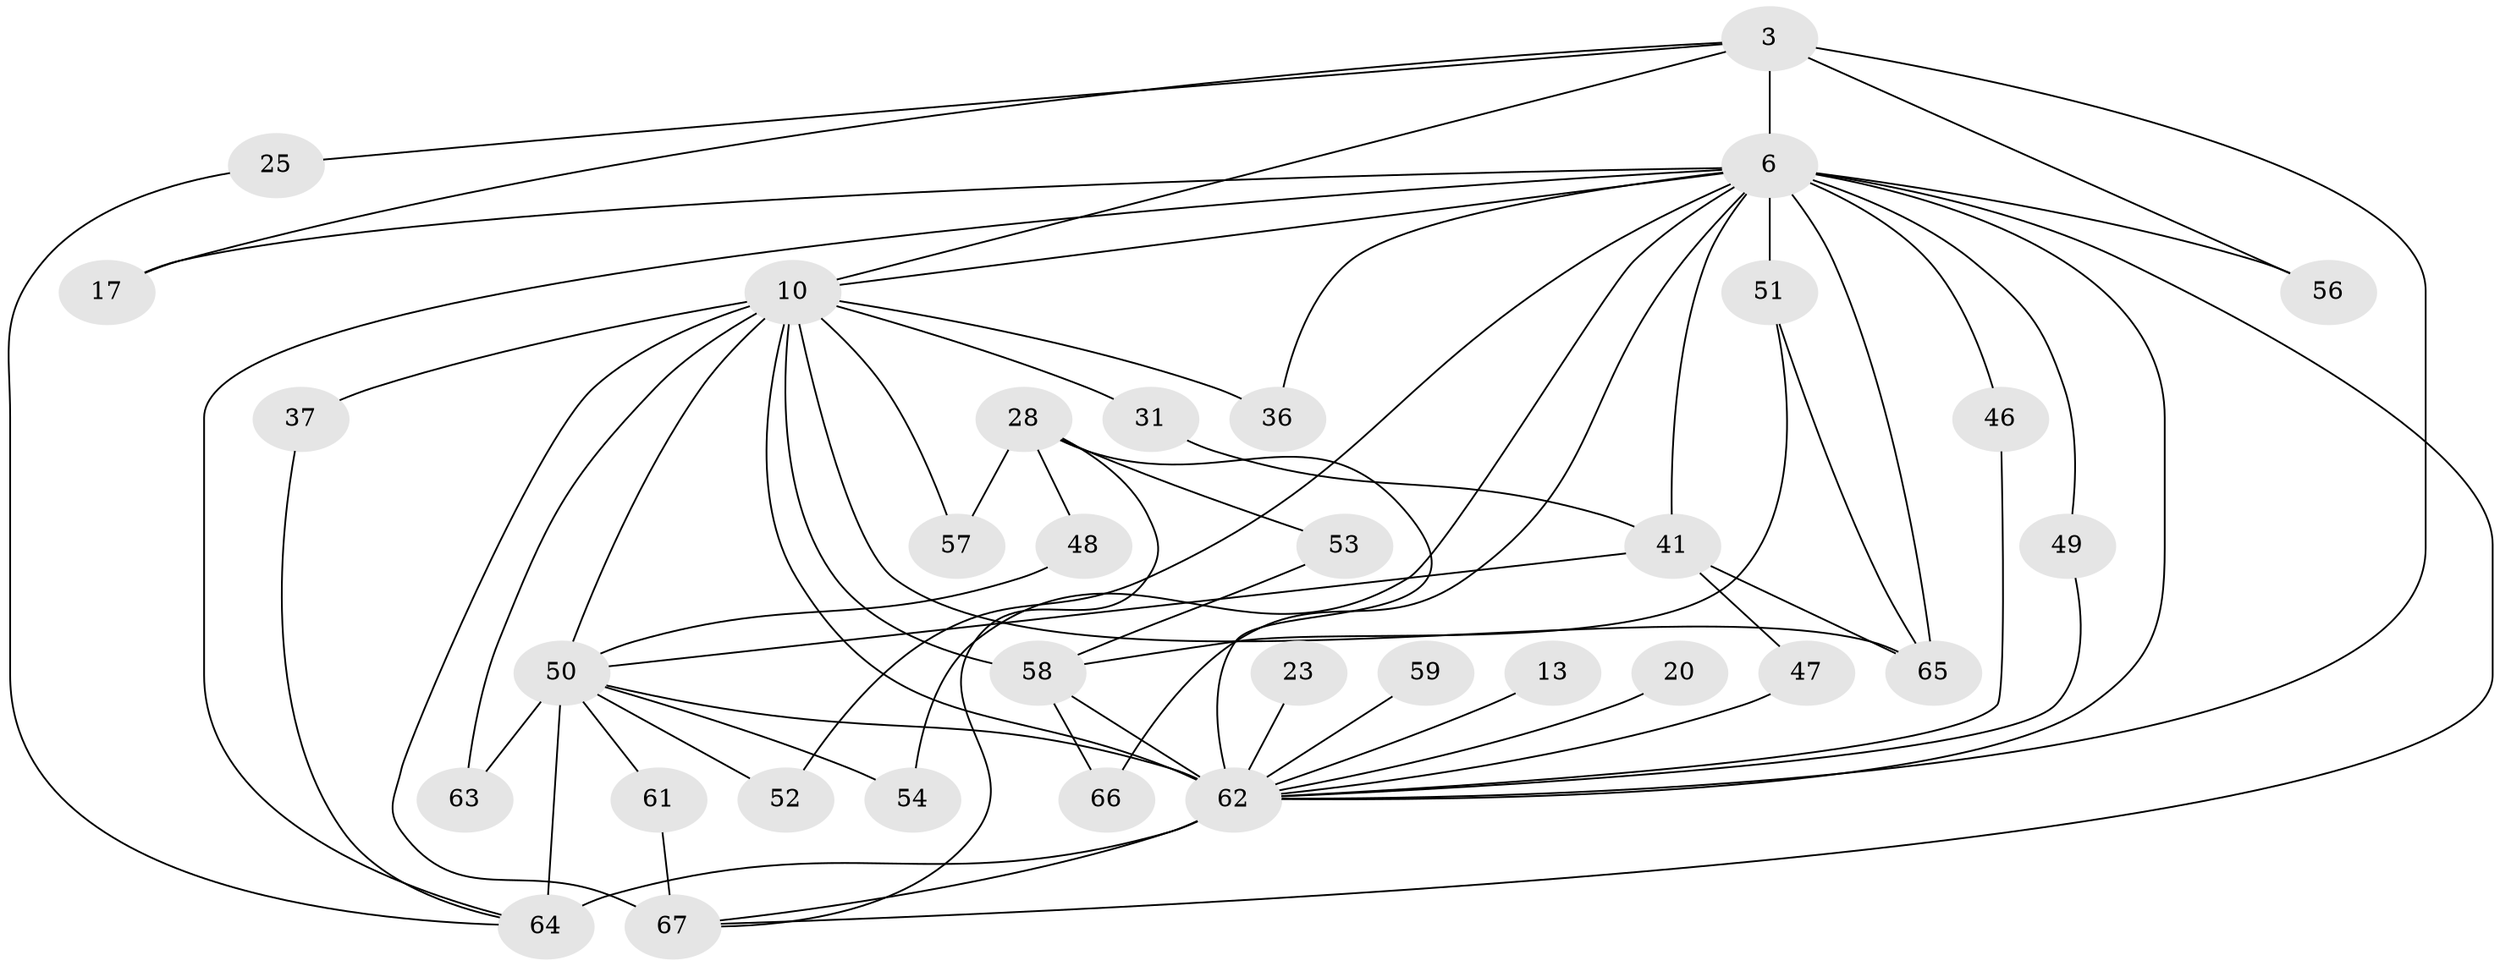 // original degree distribution, {11: 0.014925373134328358, 12: 0.014925373134328358, 10: 0.014925373134328358, 19: 0.04477611940298507, 17: 0.014925373134328358, 18: 0.014925373134328358, 15: 0.029850746268656716, 5: 0.05970149253731343, 6: 0.05970149253731343, 2: 0.5671641791044776, 4: 0.08955223880597014, 3: 0.05970149253731343, 7: 0.014925373134328358}
// Generated by graph-tools (version 1.1) at 2025/46/03/09/25 04:46:30]
// undirected, 33 vertices, 64 edges
graph export_dot {
graph [start="1"]
  node [color=gray90,style=filled];
  3 [super="+1"];
  6 [super="+4"];
  10 [super="+7+2"];
  13;
  17;
  20;
  23;
  25;
  28 [super="+16+11"];
  31;
  36;
  37;
  41 [super="+15+24"];
  46;
  47;
  48;
  49;
  50 [super="+30+45+14+43"];
  51 [super="+42+38"];
  52;
  53;
  54;
  56;
  57;
  58 [super="+39"];
  59;
  61 [super="+44"];
  62 [super="+33+9"];
  63;
  64 [super="+60+40"];
  65 [super="+12+55"];
  66;
  67 [super="+29+34"];
  3 -- 6 [weight=4];
  3 -- 10 [weight=6];
  3 -- 56;
  3 -- 17;
  3 -- 25;
  3 -- 62 [weight=6];
  6 -- 10 [weight=6];
  6 -- 46;
  6 -- 52;
  6 -- 54;
  6 -- 66;
  6 -- 17;
  6 -- 36;
  6 -- 49;
  6 -- 56;
  6 -- 62 [weight=6];
  6 -- 41;
  6 -- 67;
  6 -- 51 [weight=4];
  6 -- 64 [weight=2];
  6 -- 65 [weight=2];
  10 -- 31;
  10 -- 36;
  10 -- 57;
  10 -- 58 [weight=2];
  10 -- 62 [weight=11];
  10 -- 65 [weight=2];
  10 -- 37;
  10 -- 63;
  10 -- 50 [weight=2];
  10 -- 67 [weight=2];
  13 -- 62 [weight=2];
  20 -- 62;
  23 -- 62 [weight=2];
  25 -- 64;
  28 -- 62 [weight=4];
  28 -- 48;
  28 -- 57;
  28 -- 53;
  28 -- 67;
  31 -- 41;
  37 -- 64;
  41 -- 65;
  41 -- 50 [weight=2];
  41 -- 47;
  46 -- 62;
  47 -- 62;
  48 -- 50;
  49 -- 62;
  50 -- 54;
  50 -- 62 [weight=5];
  50 -- 61;
  50 -- 64;
  50 -- 52;
  50 -- 63;
  51 -- 58;
  51 -- 65;
  53 -- 58;
  58 -- 66;
  58 -- 62;
  59 -- 62 [weight=2];
  61 -- 67 [weight=2];
  62 -- 64 [weight=4];
  62 -- 67;
}
